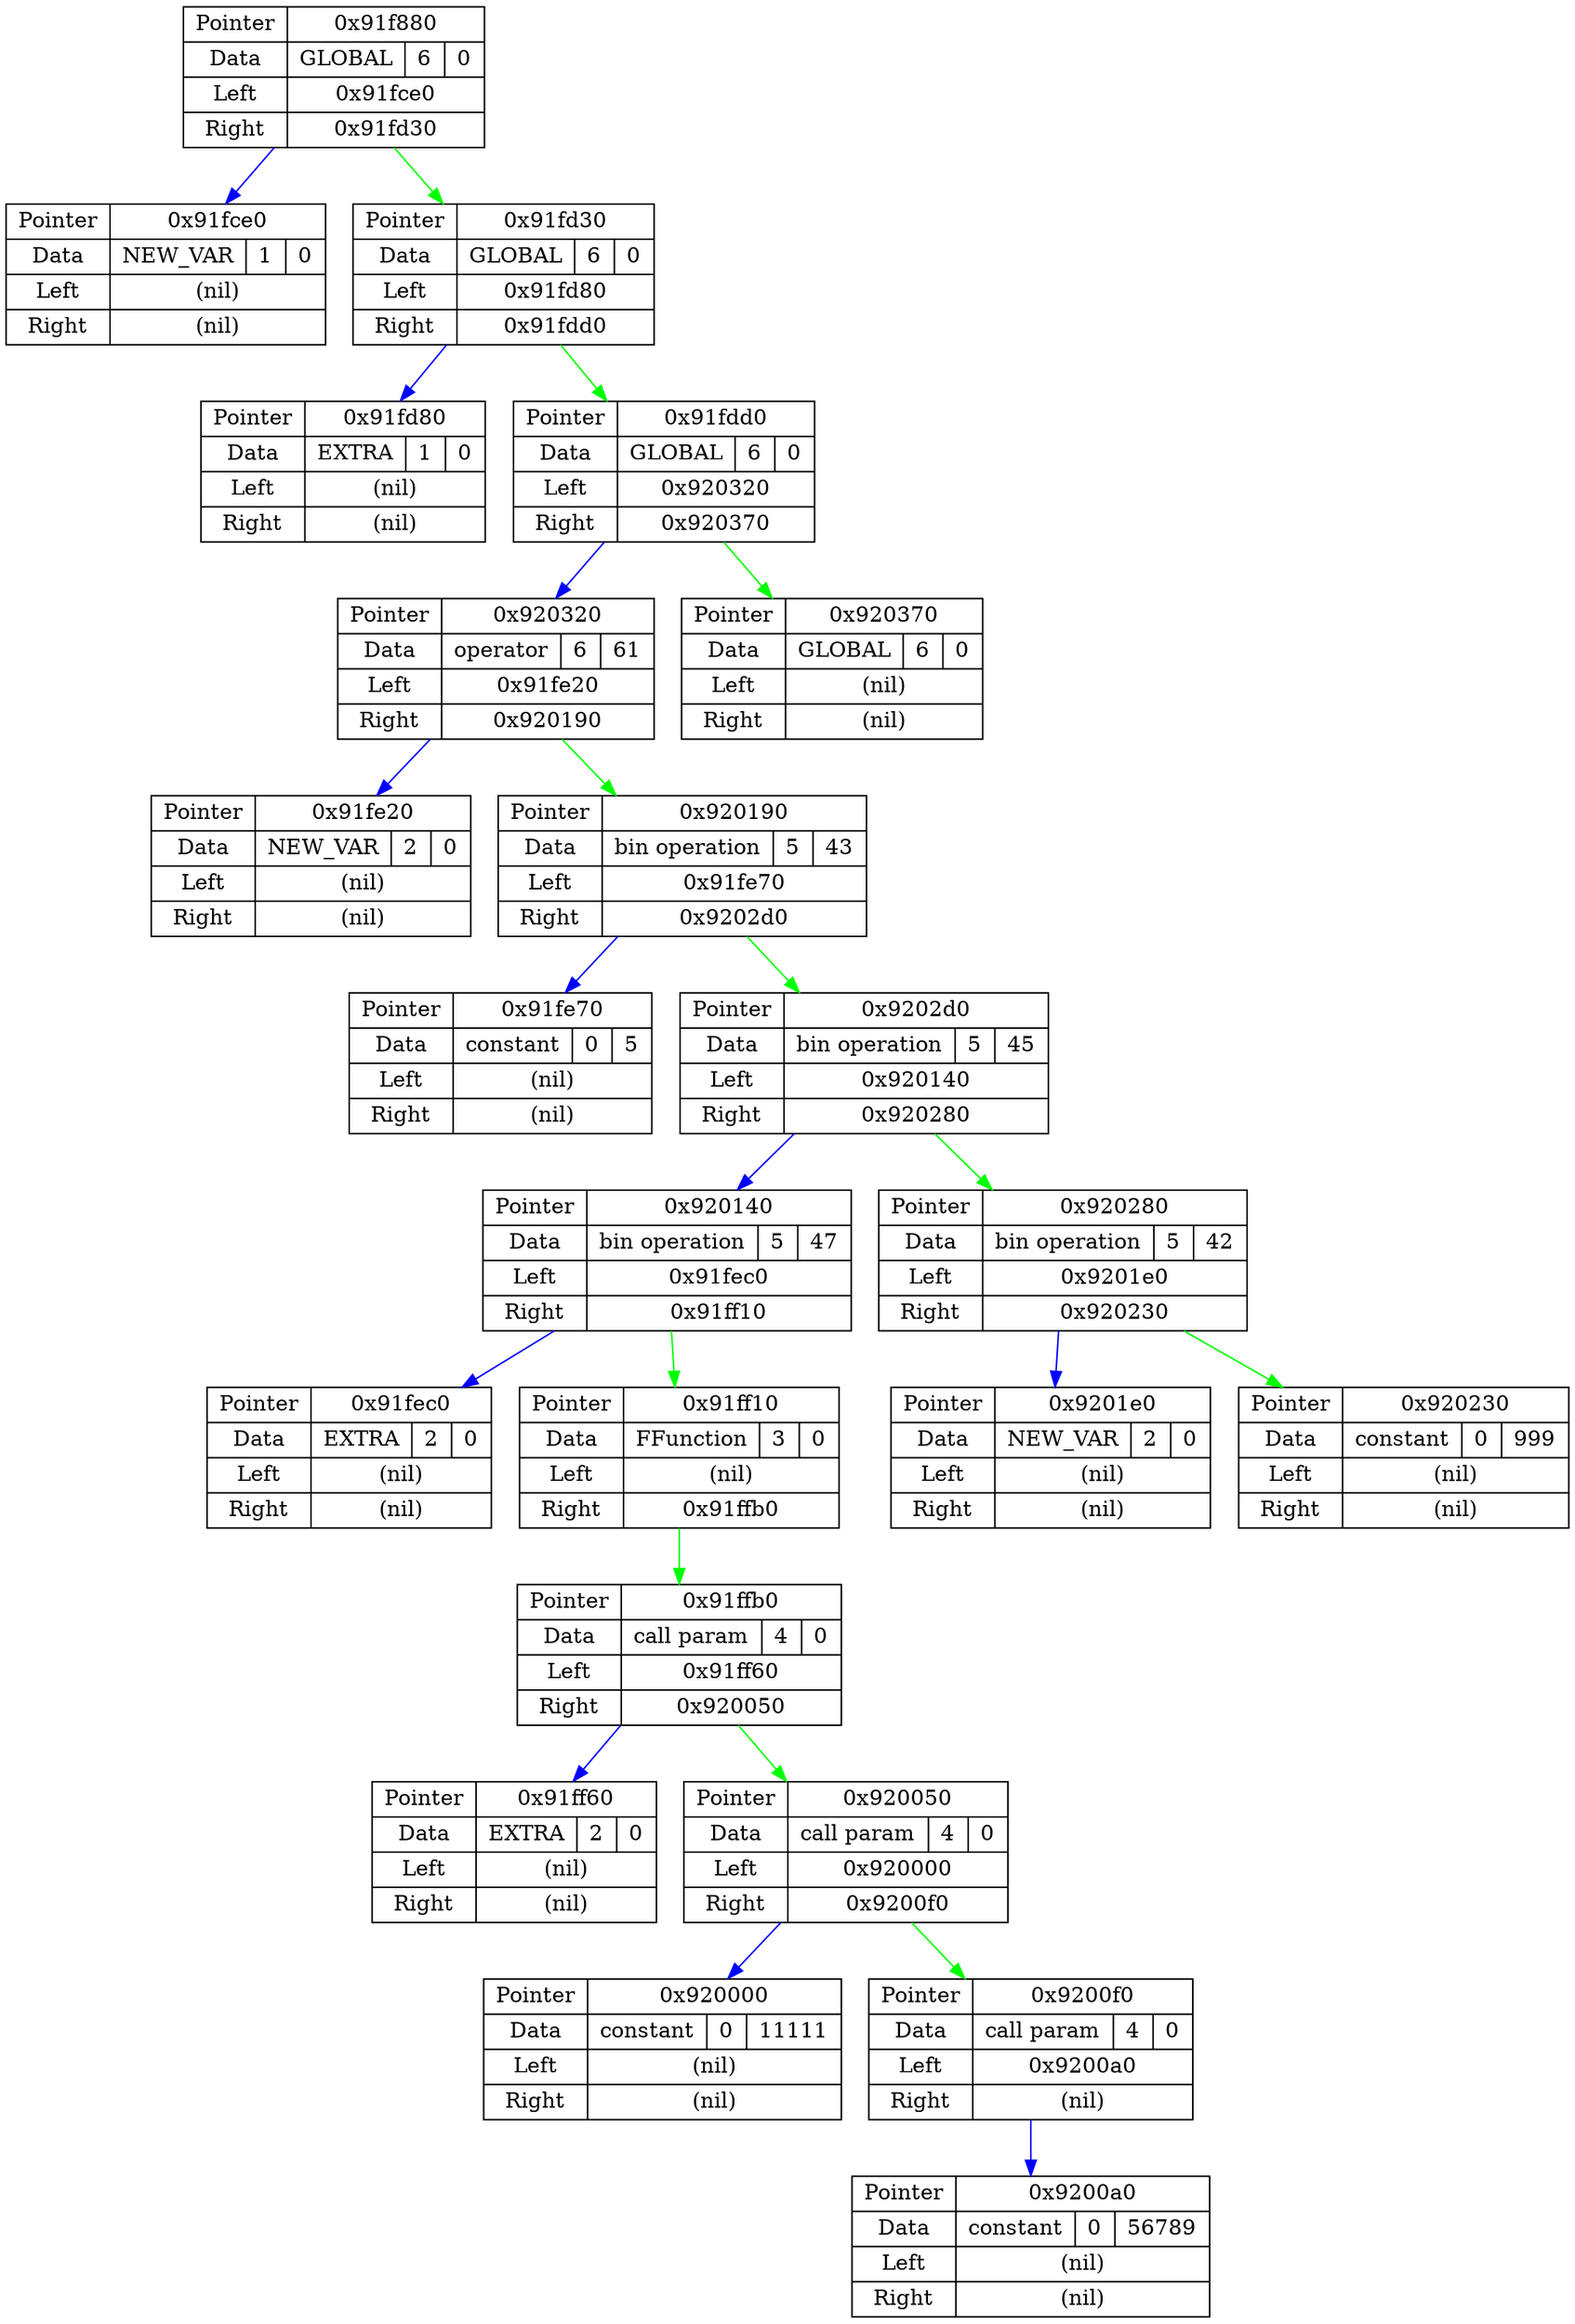 digraph G {
node[shape = record];
9566336  [label = "{ Pointer | Data | Left | Right }  | { 0x91f880 | { GLOBAL | 6 | 0 } | 0x91fce0 | 0x91fd30 }"];
9567456  [label = "{ Pointer | Data | Left | Right }  | { 0x91fce0 | { NEW_VAR | 1 | 0 } | (nil) | (nil) }"];
9567536  [label = "{ Pointer | Data | Left | Right }  | { 0x91fd30 | { GLOBAL | 6 | 0 } | 0x91fd80 | 0x91fdd0 }"];
9567616  [label = "{ Pointer | Data | Left | Right }  | { 0x91fd80 | { EXTRA | 1 | 0 } | (nil) | (nil) }"];
9567696  [label = "{ Pointer | Data | Left | Right }  | { 0x91fdd0 | { GLOBAL | 6 | 0 } | 0x920320 | 0x920370 }"];
9569056  [label = "{ Pointer | Data | Left | Right }  | { 0x920320 | { operator | 6 | 61 } | 0x91fe20 | 0x920190 }"];
9567776  [label = "{ Pointer | Data | Left | Right }  | { 0x91fe20 | { NEW_VAR | 2 | 0 } | (nil) | (nil) }"];
9568656  [label = "{ Pointer | Data | Left | Right }  | { 0x920190 | { bin operation | 5 | 43 } | 0x91fe70 | 0x9202d0 }"];
9567856  [label = "{ Pointer | Data | Left | Right }  | { 0x91fe70 | { constant | 0 | 5 } | (nil) | (nil) }"];
9568976  [label = "{ Pointer | Data | Left | Right }  | { 0x9202d0 | { bin operation | 5 | 45 } | 0x920140 | 0x920280 }"];
9568576  [label = "{ Pointer | Data | Left | Right }  | { 0x920140 | { bin operation | 5 | 47 } | 0x91fec0 | 0x91ff10 }"];
9567936  [label = "{ Pointer | Data | Left | Right }  | { 0x91fec0 | { EXTRA | 2 | 0 } | (nil) | (nil) }"];
9568016  [label = "{ Pointer | Data | Left | Right }  | { 0x91ff10 | { FFunction | 3 | 0 } | (nil) | 0x91ffb0 }"];
9568176  [label = "{ Pointer | Data | Left | Right }  | { 0x91ffb0 | { call param | 4 | 0 } | 0x91ff60 | 0x920050 }"];
9568096  [label = "{ Pointer | Data | Left | Right }  | { 0x91ff60 | { EXTRA | 2 | 0 } | (nil) | (nil) }"];
9568336  [label = "{ Pointer | Data | Left | Right }  | { 0x920050 | { call param | 4 | 0 } | 0x920000 | 0x9200f0 }"];
9568256  [label = "{ Pointer | Data | Left | Right }  | { 0x920000 | { constant | 0 | 11111 } | (nil) | (nil) }"];
9568496  [label = "{ Pointer | Data | Left | Right }  | { 0x9200f0 | { call param | 4 | 0 } | 0x9200a0 | (nil) }"];
9568416  [label = "{ Pointer | Data | Left | Right }  | { 0x9200a0 | { constant | 0 | 56789 } | (nil) | (nil) }"];
9568896  [label = "{ Pointer | Data | Left | Right }  | { 0x920280 | { bin operation | 5 | 42 } | 0x9201e0 | 0x920230 }"];
9568736  [label = "{ Pointer | Data | Left | Right }  | { 0x9201e0 | { NEW_VAR | 2 | 0 } | (nil) | (nil) }"];
9568816  [label = "{ Pointer | Data | Left | Right }  | { 0x920230 | { constant | 0 | 999 } | (nil) | (nil) }"];
9569136  [label = "{ Pointer | Data | Left | Right }  | { 0x920370 | { GLOBAL | 6 | 0 } | (nil) | (nil) }"];
9566336 -> 9567456 [color = blue];
9566336 -> 9567536 [color = green];
9567536 -> 9567616 [color = blue];
9567536 -> 9567696 [color = green];
9567696 -> 9569056 [color = blue];
9567696 -> 9569136 [color = green];
9569056 -> 9567776 [color = blue];
9569056 -> 9568656 [color = green];
9568656 -> 9567856 [color = blue];
9568656 -> 9568976 [color = green];
9568976 -> 9568576 [color = blue];
9568976 -> 9568896 [color = green];
9568576 -> 9567936 [color = blue];
9568576 -> 9568016 [color = green];
9568016 -> 9568176 [color = green];
9568176 -> 9568096 [color = blue];
9568176 -> 9568336 [color = green];
9568336 -> 9568256 [color = blue];
9568336 -> 9568496 [color = green];
9568496 -> 9568416 [color = blue];
9568896 -> 9568736 [color = blue];
9568896 -> 9568816 [color = green];
}
